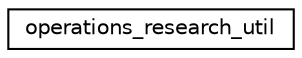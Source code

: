 digraph "Graphical Class Hierarchy"
{
 // LATEX_PDF_SIZE
  edge [fontname="Helvetica",fontsize="10",labelfontname="Helvetica",labelfontsize="10"];
  node [fontname="Helvetica",fontsize="10",shape=record];
  rankdir="LR";
  Node0 [label="operations_research_util",height=0.2,width=0.4,color="black", fillcolor="white", style="filled",URL="$classGoogle_1_1OrTools_1_1Util_1_1operations__research__util.html",tooltip=" "];
}
